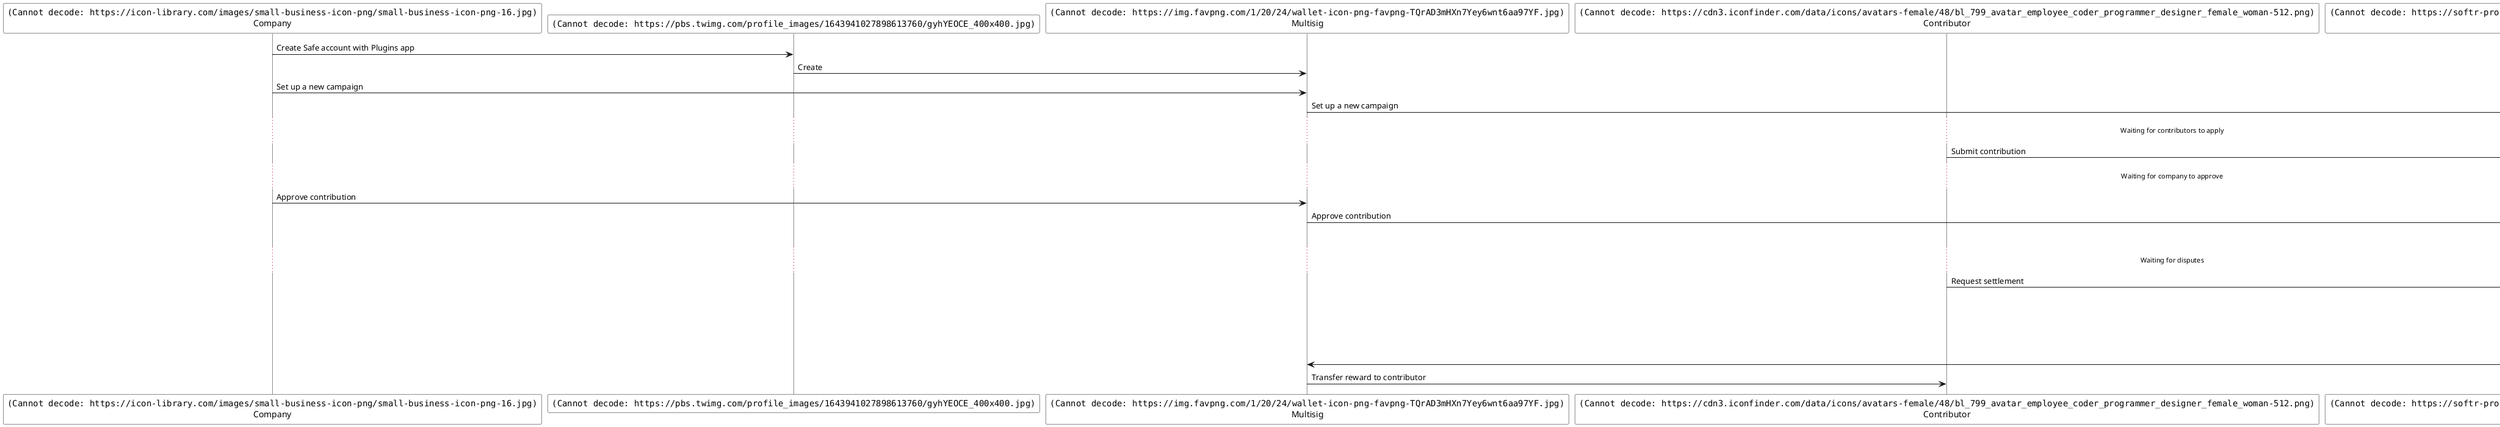 @startuml
skinparam title {
    FontSize 30
}

skinparam lifelineStrategy solid
skinparam noteFontColor automatic
skinparam SequenceMessageAlign direction

!$company = "#ffffff"
!$contributor = "#ffffff"
!$safe = "#ffffff"
!$uma = "#ffffff"
!$covariance = "#ffffff"

participant "<img:https://icon-library.com/images/small-business-icon-png/small-business-icon-png-16.jpg{scale=0.05}>\nCompany" as company $company
participant "<img:https://pbs.twimg.com/profile_images/1643941027898613760/gyhYEOCE_400x400.jpg{scale=0.11}>" as safeprotocol $safe
participant "<img:https://img.favpng.com/1/20/24/wallet-icon-png-favpng-TQrAD3mHXn7Yey6wnt6aa97YF.jpg{scale=0.05}>\nMultisig" as safeaccount $company
participant "<img:https://cdn3.iconfinder.com/data/icons/avatars-female/48/bl_799_avatar_employee_coder_programmer_designer_female_woman-512.png{scale=0.05}>\nContributor" as contributor $contributor
participant "<img:https://softr-prod.imgix.net/applications/125c1d0e-866a-42bf-b831-89853e605024/assets/0dcef2ca-432b-44fe-8d94-f4a5a23ae5b2.png{scale=0.1}>\nHub" as covariance $covariance
participant "<img:https://softr-prod.imgix.net/applications/125c1d0e-866a-42bf-b831-89853e605024/assets/0dcef2ca-432b-44fe-8d94-f4a5a23ae5b2.png{scale=0.1}>\nSafe Plugin" as safeplugin $covariance
participant "<img:https://pbs.twimg.com/profile_images/1498718890574155777/MoXuiz3z_400x400.jpg{scale=0.11}>" as umaprotocol $uma

company -> safeprotocol: Create Safe account with Plugins app
safeprotocol -> safeaccount: Create
company -> safeaccount: Set up a new campaign
safeaccount -> covariance: Set up a new campaign
... Waiting for contributors to apply ...
contributor -> covariance: Submit contribution
... Waiting for company to approve ...
company -> safeaccount: Approve contribution
safeaccount -> covariance: Approve contribution
covariance -> umaprotocol: Assert contribution
... Waiting for disputes ...
contributor -> umaprotocol: Request settlement
umaprotocol -> safeplugin: Approve transfer
safeplugin -> covariance: Validate claim
covariance -> safeplugin: Confirm
safeplugin -> safeaccount: Initiate transfer
safeaccount -> contributor: Transfer reward to contributor

@enduml
